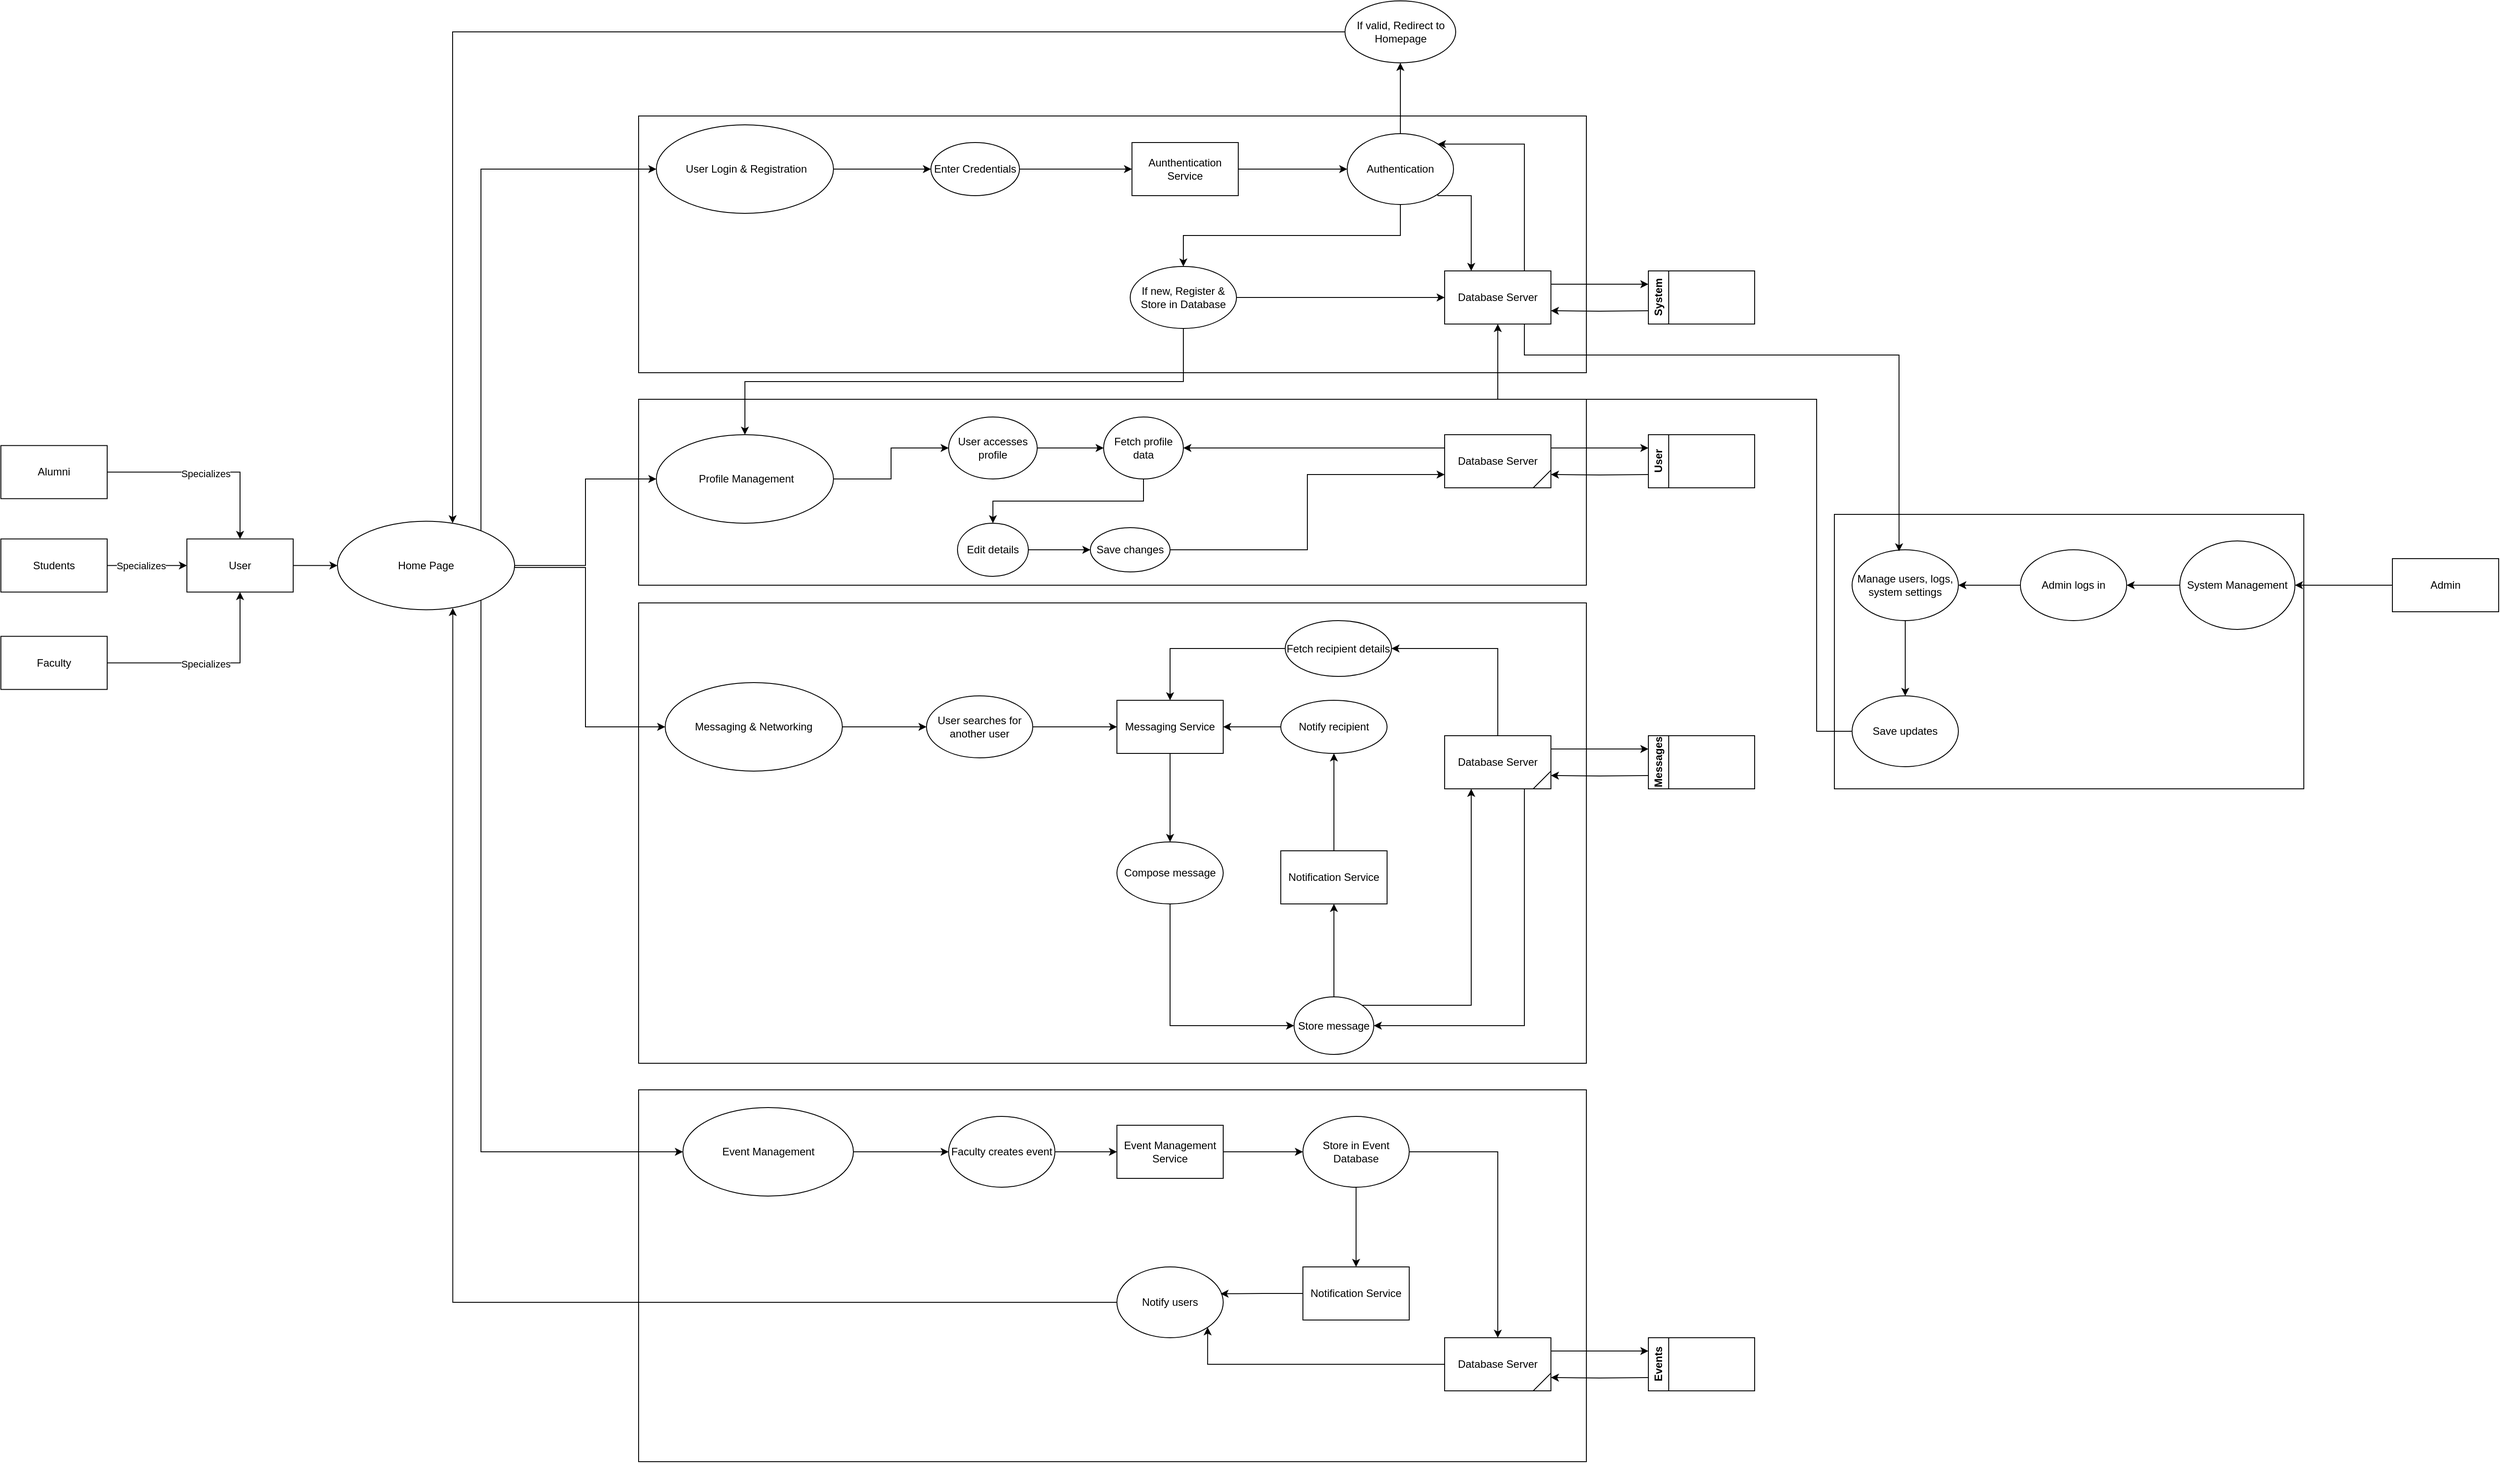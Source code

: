 <mxfile version="26.0.16">
  <diagram name="Page-1" id="Z6sijJEWcDp4EbHvWEeN">
    <mxGraphModel dx="2150" dy="883" grid="1" gridSize="10" guides="1" tooltips="1" connect="1" arrows="1" fold="1" page="1" pageScale="1" pageWidth="850" pageHeight="1100" math="0" shadow="0">
      <root>
        <mxCell id="0" />
        <mxCell id="1" parent="0" />
        <mxCell id="ZktZ-QJ-nL15yRwZPYif-12" value="" style="rounded=0;whiteSpace=wrap;html=1;" parent="1" vertex="1">
          <mxGeometry x="760" y="150" width="1070" height="290" as="geometry" />
        </mxCell>
        <mxCell id="ZktZ-QJ-nL15yRwZPYif-11" value="" style="rounded=0;whiteSpace=wrap;html=1;" parent="1" vertex="1">
          <mxGeometry x="760" y="470" width="1070" height="210" as="geometry" />
        </mxCell>
        <mxCell id="ZktZ-QJ-nL15yRwZPYif-10" value="" style="rounded=0;whiteSpace=wrap;html=1;" parent="1" vertex="1">
          <mxGeometry x="2110" y="600" width="530" height="310" as="geometry" />
        </mxCell>
        <mxCell id="ZktZ-QJ-nL15yRwZPYif-9" value="" style="rounded=0;whiteSpace=wrap;html=1;" parent="1" vertex="1">
          <mxGeometry x="760" y="700" width="1070" height="520" as="geometry" />
        </mxCell>
        <mxCell id="ZktZ-QJ-nL15yRwZPYif-5" value="" style="rounded=0;whiteSpace=wrap;html=1;" parent="1" vertex="1">
          <mxGeometry x="760" y="1250" width="1070" height="420" as="geometry" />
        </mxCell>
        <mxCell id="LxnoNnFhpKsFhaCu3yyh-172" style="edgeStyle=orthogonalEdgeStyle;rounded=0;orthogonalLoop=1;jettySize=auto;html=1;exitX=0.5;exitY=1;exitDx=0;exitDy=0;entryX=0.5;entryY=0;entryDx=0;entryDy=0;" parent="1" source="LxnoNnFhpKsFhaCu3yyh-2" target="LxnoNnFhpKsFhaCu3yyh-25" edge="1">
          <mxGeometry relative="1" as="geometry" />
        </mxCell>
        <mxCell id="LxnoNnFhpKsFhaCu3yyh-2" value="Messaging Service" style="rounded=0;whiteSpace=wrap;html=1;" parent="1" vertex="1">
          <mxGeometry x="1300" y="810" width="120" height="60" as="geometry" />
        </mxCell>
        <mxCell id="LxnoNnFhpKsFhaCu3yyh-138" style="edgeStyle=orthogonalEdgeStyle;rounded=0;orthogonalLoop=1;jettySize=auto;html=1;exitX=0;exitY=0.5;exitDx=0;exitDy=0;entryX=1;entryY=0.5;entryDx=0;entryDy=0;" parent="1" source="LxnoNnFhpKsFhaCu3yyh-4" target="LxnoNnFhpKsFhaCu3yyh-43" edge="1">
          <mxGeometry relative="1" as="geometry" />
        </mxCell>
        <mxCell id="LxnoNnFhpKsFhaCu3yyh-4" value="Admin" style="rounded=0;whiteSpace=wrap;html=1;" parent="1" vertex="1">
          <mxGeometry x="2740" y="650" width="120" height="60" as="geometry" />
        </mxCell>
        <mxCell id="LxnoNnFhpKsFhaCu3yyh-77" style="edgeStyle=orthogonalEdgeStyle;rounded=0;orthogonalLoop=1;jettySize=auto;html=1;exitX=0;exitY=0.25;exitDx=0;exitDy=0;entryX=1;entryY=0.5;entryDx=0;entryDy=0;" parent="1" source="LxnoNnFhpKsFhaCu3yyh-8" target="LxnoNnFhpKsFhaCu3yyh-14" edge="1">
          <mxGeometry relative="1" as="geometry">
            <Array as="points">
              <mxPoint x="1630" y="525" />
            </Array>
          </mxGeometry>
        </mxCell>
        <mxCell id="LxnoNnFhpKsFhaCu3yyh-95" style="edgeStyle=orthogonalEdgeStyle;rounded=0;orthogonalLoop=1;jettySize=auto;html=1;exitX=1;exitY=0.25;exitDx=0;exitDy=0;entryX=0;entryY=0.25;entryDx=0;entryDy=0;" parent="1" source="LxnoNnFhpKsFhaCu3yyh-8" edge="1">
          <mxGeometry relative="1" as="geometry">
            <mxPoint x="1900" y="525" as="targetPoint" />
          </mxGeometry>
        </mxCell>
        <mxCell id="LxnoNnFhpKsFhaCu3yyh-8" value="Database Server" style="rounded=0;whiteSpace=wrap;html=1;" parent="1" vertex="1">
          <mxGeometry x="1670" y="510" width="120" height="60" as="geometry" />
        </mxCell>
        <mxCell id="LxnoNnFhpKsFhaCu3yyh-125" style="edgeStyle=orthogonalEdgeStyle;rounded=0;orthogonalLoop=1;jettySize=auto;html=1;exitX=1;exitY=0.5;exitDx=0;exitDy=0;" parent="1" source="LxnoNnFhpKsFhaCu3yyh-9" target="LxnoNnFhpKsFhaCu3yyh-36" edge="1">
          <mxGeometry relative="1" as="geometry" />
        </mxCell>
        <mxCell id="LxnoNnFhpKsFhaCu3yyh-9" value="Event Management Service" style="rounded=0;whiteSpace=wrap;html=1;" parent="1" vertex="1">
          <mxGeometry x="1300" y="1290" width="120" height="60" as="geometry" />
        </mxCell>
        <mxCell id="ZktZ-QJ-nL15yRwZPYif-7" style="edgeStyle=orthogonalEdgeStyle;rounded=0;orthogonalLoop=1;jettySize=auto;html=1;entryX=1;entryY=0.5;entryDx=0;entryDy=0;" parent="1" source="LxnoNnFhpKsFhaCu3yyh-13" target="LxnoNnFhpKsFhaCu3yyh-29" edge="1">
          <mxGeometry relative="1" as="geometry" />
        </mxCell>
        <mxCell id="LxnoNnFhpKsFhaCu3yyh-13" value="Edit details" style="ellipse;whiteSpace=wrap;html=1;" parent="1" vertex="1">
          <mxGeometry x="1120" y="610" width="80" height="60" as="geometry" />
        </mxCell>
        <mxCell id="LxnoNnFhpKsFhaCu3yyh-75" style="edgeStyle=orthogonalEdgeStyle;rounded=0;orthogonalLoop=1;jettySize=auto;html=1;exitX=0.5;exitY=1;exitDx=0;exitDy=0;entryX=0.5;entryY=0;entryDx=0;entryDy=0;" parent="1" source="LxnoNnFhpKsFhaCu3yyh-14" target="LxnoNnFhpKsFhaCu3yyh-13" edge="1">
          <mxGeometry relative="1" as="geometry" />
        </mxCell>
        <mxCell id="LxnoNnFhpKsFhaCu3yyh-14" value="Fetch profile data" style="ellipse;whiteSpace=wrap;html=1;" parent="1" vertex="1">
          <mxGeometry x="1285" y="490" width="90" height="70" as="geometry" />
        </mxCell>
        <mxCell id="LxnoNnFhpKsFhaCu3yyh-79" style="edgeStyle=orthogonalEdgeStyle;rounded=0;orthogonalLoop=1;jettySize=auto;html=1;exitX=1;exitY=0.5;exitDx=0;exitDy=0;entryX=0;entryY=0.5;entryDx=0;entryDy=0;" parent="1" source="LxnoNnFhpKsFhaCu3yyh-15" target="LxnoNnFhpKsFhaCu3yyh-14" edge="1">
          <mxGeometry relative="1" as="geometry" />
        </mxCell>
        <mxCell id="LxnoNnFhpKsFhaCu3yyh-15" value="User accesses profile" style="ellipse;whiteSpace=wrap;html=1;" parent="1" vertex="1">
          <mxGeometry x="1110" y="490" width="100" height="70" as="geometry" />
        </mxCell>
        <mxCell id="LxnoNnFhpKsFhaCu3yyh-80" style="edgeStyle=orthogonalEdgeStyle;rounded=0;orthogonalLoop=1;jettySize=auto;html=1;exitX=1;exitY=0.5;exitDx=0;exitDy=0;entryX=0;entryY=0.5;entryDx=0;entryDy=0;" parent="1" source="LxnoNnFhpKsFhaCu3yyh-16" target="LxnoNnFhpKsFhaCu3yyh-15" edge="1">
          <mxGeometry relative="1" as="geometry" />
        </mxCell>
        <mxCell id="LxnoNnFhpKsFhaCu3yyh-16" value="&amp;nbsp;Profile Management" style="ellipse;whiteSpace=wrap;html=1;" parent="1" vertex="1">
          <mxGeometry x="780" y="510" width="200" height="100" as="geometry" />
        </mxCell>
        <mxCell id="LxnoNnFhpKsFhaCu3yyh-84" style="edgeStyle=orthogonalEdgeStyle;rounded=0;orthogonalLoop=1;jettySize=auto;html=1;exitX=0.5;exitY=1;exitDx=0;exitDy=0;entryX=0.5;entryY=0;entryDx=0;entryDy=0;" parent="1" source="LxnoNnFhpKsFhaCu3yyh-17" target="LxnoNnFhpKsFhaCu3yyh-20" edge="1">
          <mxGeometry relative="1" as="geometry" />
        </mxCell>
        <mxCell id="LxnoNnFhpKsFhaCu3yyh-85" style="edgeStyle=orthogonalEdgeStyle;rounded=0;orthogonalLoop=1;jettySize=auto;html=1;exitX=0.5;exitY=0;exitDx=0;exitDy=0;entryX=0.5;entryY=1;entryDx=0;entryDy=0;" parent="1" source="LxnoNnFhpKsFhaCu3yyh-17" target="LxnoNnFhpKsFhaCu3yyh-21" edge="1">
          <mxGeometry relative="1" as="geometry" />
        </mxCell>
        <mxCell id="LxnoNnFhpKsFhaCu3yyh-93" style="edgeStyle=orthogonalEdgeStyle;rounded=0;orthogonalLoop=1;jettySize=auto;html=1;exitX=1;exitY=1;exitDx=0;exitDy=0;entryX=0.25;entryY=0;entryDx=0;entryDy=0;" parent="1" source="LxnoNnFhpKsFhaCu3yyh-17" target="LxnoNnFhpKsFhaCu3yyh-89" edge="1">
          <mxGeometry relative="1" as="geometry">
            <Array as="points">
              <mxPoint x="1662" y="240" />
              <mxPoint x="1700" y="240" />
            </Array>
          </mxGeometry>
        </mxCell>
        <mxCell id="LxnoNnFhpKsFhaCu3yyh-17" value="&amp;nbsp;Authentication&amp;nbsp;" style="ellipse;whiteSpace=wrap;html=1;" parent="1" vertex="1">
          <mxGeometry x="1560" y="170" width="120" height="80" as="geometry" />
        </mxCell>
        <mxCell id="LxnoNnFhpKsFhaCu3yyh-57" style="edgeStyle=orthogonalEdgeStyle;rounded=0;orthogonalLoop=1;jettySize=auto;html=1;exitX=1;exitY=0.5;exitDx=0;exitDy=0;" parent="1" source="LxnoNnFhpKsFhaCu3yyh-18" target="LxnoNnFhpKsFhaCu3yyh-19" edge="1">
          <mxGeometry relative="1" as="geometry" />
        </mxCell>
        <mxCell id="LxnoNnFhpKsFhaCu3yyh-18" value="&amp;nbsp;User Login &amp;amp; Registration" style="ellipse;whiteSpace=wrap;html=1;" parent="1" vertex="1">
          <mxGeometry x="780" y="160" width="200" height="100" as="geometry" />
        </mxCell>
        <mxCell id="LxnoNnFhpKsFhaCu3yyh-58" style="edgeStyle=orthogonalEdgeStyle;rounded=0;orthogonalLoop=1;jettySize=auto;html=1;exitX=1;exitY=0.5;exitDx=0;exitDy=0;entryX=0;entryY=0.5;entryDx=0;entryDy=0;" parent="1" source="LxnoNnFhpKsFhaCu3yyh-86" target="LxnoNnFhpKsFhaCu3yyh-17" edge="1">
          <mxGeometry relative="1" as="geometry" />
        </mxCell>
        <mxCell id="LxnoNnFhpKsFhaCu3yyh-88" style="edgeStyle=orthogonalEdgeStyle;rounded=0;orthogonalLoop=1;jettySize=auto;html=1;exitX=1;exitY=0.5;exitDx=0;exitDy=0;entryX=0;entryY=0.5;entryDx=0;entryDy=0;" parent="1" source="LxnoNnFhpKsFhaCu3yyh-19" target="LxnoNnFhpKsFhaCu3yyh-86" edge="1">
          <mxGeometry relative="1" as="geometry" />
        </mxCell>
        <mxCell id="LxnoNnFhpKsFhaCu3yyh-19" value="Enter Credentials" style="ellipse;whiteSpace=wrap;html=1;" parent="1" vertex="1">
          <mxGeometry x="1090" y="180" width="100" height="60" as="geometry" />
        </mxCell>
        <mxCell id="LxnoNnFhpKsFhaCu3yyh-90" style="edgeStyle=orthogonalEdgeStyle;rounded=0;orthogonalLoop=1;jettySize=auto;html=1;exitX=1;exitY=0.5;exitDx=0;exitDy=0;entryX=0;entryY=0.5;entryDx=0;entryDy=0;" parent="1" source="LxnoNnFhpKsFhaCu3yyh-20" target="LxnoNnFhpKsFhaCu3yyh-89" edge="1">
          <mxGeometry relative="1" as="geometry" />
        </mxCell>
        <mxCell id="LxnoNnFhpKsFhaCu3yyh-101" style="edgeStyle=orthogonalEdgeStyle;rounded=0;orthogonalLoop=1;jettySize=auto;html=1;exitX=0.5;exitY=1;exitDx=0;exitDy=0;entryX=0.5;entryY=0;entryDx=0;entryDy=0;" parent="1" source="LxnoNnFhpKsFhaCu3yyh-20" target="LxnoNnFhpKsFhaCu3yyh-16" edge="1">
          <mxGeometry relative="1" as="geometry" />
        </mxCell>
        <mxCell id="LxnoNnFhpKsFhaCu3yyh-20" value="If new, Register &amp;amp; Store in Database" style="ellipse;whiteSpace=wrap;html=1;" parent="1" vertex="1">
          <mxGeometry x="1315" y="320" width="120" height="70" as="geometry" />
        </mxCell>
        <mxCell id="LxnoNnFhpKsFhaCu3yyh-21" value="If valid, Redirect to Homepage" style="ellipse;whiteSpace=wrap;html=1;" parent="1" vertex="1">
          <mxGeometry x="1557.5" y="20" width="125" height="70" as="geometry" />
        </mxCell>
        <mxCell id="LxnoNnFhpKsFhaCu3yyh-122" style="edgeStyle=orthogonalEdgeStyle;rounded=0;orthogonalLoop=1;jettySize=auto;html=1;exitX=0;exitY=0.5;exitDx=0;exitDy=0;entryX=1;entryY=0.5;entryDx=0;entryDy=0;" parent="1" source="LxnoNnFhpKsFhaCu3yyh-23" target="LxnoNnFhpKsFhaCu3yyh-2" edge="1">
          <mxGeometry relative="1" as="geometry" />
        </mxCell>
        <mxCell id="LxnoNnFhpKsFhaCu3yyh-23" value="Notify recipient" style="ellipse;whiteSpace=wrap;html=1;" parent="1" vertex="1">
          <mxGeometry x="1485" y="810" width="120" height="60" as="geometry" />
        </mxCell>
        <mxCell id="LxnoNnFhpKsFhaCu3yyh-112" style="edgeStyle=orthogonalEdgeStyle;rounded=0;orthogonalLoop=1;jettySize=auto;html=1;exitX=1;exitY=0;exitDx=0;exitDy=0;entryX=0.25;entryY=1;entryDx=0;entryDy=0;" parent="1" source="LxnoNnFhpKsFhaCu3yyh-24" target="LxnoNnFhpKsFhaCu3yyh-108" edge="1">
          <mxGeometry relative="1" as="geometry" />
        </mxCell>
        <mxCell id="LxnoNnFhpKsFhaCu3yyh-119" style="edgeStyle=orthogonalEdgeStyle;rounded=0;orthogonalLoop=1;jettySize=auto;html=1;exitX=0.5;exitY=0;exitDx=0;exitDy=0;" parent="1" source="LxnoNnFhpKsFhaCu3yyh-10" target="LxnoNnFhpKsFhaCu3yyh-23" edge="1">
          <mxGeometry relative="1" as="geometry" />
        </mxCell>
        <mxCell id="LxnoNnFhpKsFhaCu3yyh-24" value="Store message" style="ellipse;whiteSpace=wrap;html=1;" parent="1" vertex="1">
          <mxGeometry x="1500" y="1145" width="90" height="65" as="geometry" />
        </mxCell>
        <mxCell id="LxnoNnFhpKsFhaCu3yyh-121" style="edgeStyle=orthogonalEdgeStyle;rounded=0;orthogonalLoop=1;jettySize=auto;html=1;exitX=0.5;exitY=1;exitDx=0;exitDy=0;entryX=0;entryY=0.5;entryDx=0;entryDy=0;" parent="1" source="LxnoNnFhpKsFhaCu3yyh-25" target="LxnoNnFhpKsFhaCu3yyh-24" edge="1">
          <mxGeometry relative="1" as="geometry" />
        </mxCell>
        <mxCell id="LxnoNnFhpKsFhaCu3yyh-25" value="Compose message" style="ellipse;whiteSpace=wrap;html=1;" parent="1" vertex="1">
          <mxGeometry x="1300" y="970" width="120" height="70" as="geometry" />
        </mxCell>
        <mxCell id="LxnoNnFhpKsFhaCu3yyh-171" style="edgeStyle=orthogonalEdgeStyle;rounded=0;orthogonalLoop=1;jettySize=auto;html=1;exitX=0;exitY=0.5;exitDx=0;exitDy=0;entryX=0.5;entryY=0;entryDx=0;entryDy=0;" parent="1" source="LxnoNnFhpKsFhaCu3yyh-26" target="LxnoNnFhpKsFhaCu3yyh-2" edge="1">
          <mxGeometry relative="1" as="geometry" />
        </mxCell>
        <mxCell id="LxnoNnFhpKsFhaCu3yyh-26" value="Fetch recipient details" style="ellipse;whiteSpace=wrap;html=1;" parent="1" vertex="1">
          <mxGeometry x="1490" y="720" width="120" height="63" as="geometry" />
        </mxCell>
        <mxCell id="LxnoNnFhpKsFhaCu3yyh-103" style="edgeStyle=orthogonalEdgeStyle;rounded=0;orthogonalLoop=1;jettySize=auto;html=1;exitX=1;exitY=0.5;exitDx=0;exitDy=0;entryX=0;entryY=0.5;entryDx=0;entryDy=0;" parent="1" source="LxnoNnFhpKsFhaCu3yyh-27" target="LxnoNnFhpKsFhaCu3yyh-2" edge="1">
          <mxGeometry relative="1" as="geometry" />
        </mxCell>
        <mxCell id="LxnoNnFhpKsFhaCu3yyh-27" value="User searches for another user" style="ellipse;whiteSpace=wrap;html=1;" parent="1" vertex="1">
          <mxGeometry x="1085" y="805" width="120" height="70" as="geometry" />
        </mxCell>
        <mxCell id="LxnoNnFhpKsFhaCu3yyh-82" style="edgeStyle=orthogonalEdgeStyle;rounded=0;orthogonalLoop=1;jettySize=auto;html=1;exitX=1;exitY=0.5;exitDx=0;exitDy=0;entryX=0;entryY=0.5;entryDx=0;entryDy=0;" parent="1" source="LxnoNnFhpKsFhaCu3yyh-28" target="LxnoNnFhpKsFhaCu3yyh-27" edge="1">
          <mxGeometry relative="1" as="geometry" />
        </mxCell>
        <mxCell id="LxnoNnFhpKsFhaCu3yyh-28" value="Messaging &amp;amp; Networking" style="ellipse;whiteSpace=wrap;html=1;" parent="1" vertex="1">
          <mxGeometry x="790" y="790" width="200" height="100" as="geometry" />
        </mxCell>
        <mxCell id="LxnoNnFhpKsFhaCu3yyh-109" style="edgeStyle=orthogonalEdgeStyle;rounded=0;orthogonalLoop=1;jettySize=auto;html=1;exitX=0;exitY=0.5;exitDx=0;exitDy=0;entryX=0;entryY=0.75;entryDx=0;entryDy=0;" parent="1" source="LxnoNnFhpKsFhaCu3yyh-29" target="LxnoNnFhpKsFhaCu3yyh-8" edge="1">
          <mxGeometry relative="1" as="geometry" />
        </mxCell>
        <mxCell id="LxnoNnFhpKsFhaCu3yyh-29" value="Save changes" style="ellipse;whiteSpace=wrap;html=1;direction=west;" parent="1" vertex="1">
          <mxGeometry x="1270" y="615" width="90" height="50" as="geometry" />
        </mxCell>
        <mxCell id="LxnoNnFhpKsFhaCu3yyh-35" value="Notify users" style="ellipse;whiteSpace=wrap;html=1;" parent="1" vertex="1">
          <mxGeometry x="1300" y="1450" width="120" height="80" as="geometry" />
        </mxCell>
        <mxCell id="LxnoNnFhpKsFhaCu3yyh-127" style="edgeStyle=orthogonalEdgeStyle;rounded=0;orthogonalLoop=1;jettySize=auto;html=1;exitX=1;exitY=0.5;exitDx=0;exitDy=0;entryX=0.5;entryY=0;entryDx=0;entryDy=0;" parent="1" source="LxnoNnFhpKsFhaCu3yyh-36" target="LxnoNnFhpKsFhaCu3yyh-126" edge="1">
          <mxGeometry relative="1" as="geometry" />
        </mxCell>
        <mxCell id="LxnoNnFhpKsFhaCu3yyh-131" style="edgeStyle=orthogonalEdgeStyle;rounded=0;orthogonalLoop=1;jettySize=auto;html=1;exitX=0.5;exitY=1;exitDx=0;exitDy=0;" parent="1" source="LxnoNnFhpKsFhaCu3yyh-36" target="LxnoNnFhpKsFhaCu3yyh-130" edge="1">
          <mxGeometry relative="1" as="geometry" />
        </mxCell>
        <mxCell id="LxnoNnFhpKsFhaCu3yyh-36" value="Store in Event Database" style="ellipse;whiteSpace=wrap;html=1;" parent="1" vertex="1">
          <mxGeometry x="1510" y="1280" width="120" height="80" as="geometry" />
        </mxCell>
        <mxCell id="LxnoNnFhpKsFhaCu3yyh-124" style="edgeStyle=orthogonalEdgeStyle;rounded=0;orthogonalLoop=1;jettySize=auto;html=1;exitX=1;exitY=0.5;exitDx=0;exitDy=0;entryX=0;entryY=0.5;entryDx=0;entryDy=0;" parent="1" source="LxnoNnFhpKsFhaCu3yyh-37" target="LxnoNnFhpKsFhaCu3yyh-9" edge="1">
          <mxGeometry relative="1" as="geometry" />
        </mxCell>
        <mxCell id="LxnoNnFhpKsFhaCu3yyh-37" value="Faculty creates event" style="ellipse;whiteSpace=wrap;html=1;" parent="1" vertex="1">
          <mxGeometry x="1110" y="1280" width="120" height="80" as="geometry" />
        </mxCell>
        <mxCell id="LxnoNnFhpKsFhaCu3yyh-123" style="edgeStyle=orthogonalEdgeStyle;rounded=0;orthogonalLoop=1;jettySize=auto;html=1;exitX=1;exitY=0.5;exitDx=0;exitDy=0;entryX=0;entryY=0.5;entryDx=0;entryDy=0;" parent="1" source="LxnoNnFhpKsFhaCu3yyh-38" target="LxnoNnFhpKsFhaCu3yyh-37" edge="1">
          <mxGeometry relative="1" as="geometry" />
        </mxCell>
        <mxCell id="LxnoNnFhpKsFhaCu3yyh-38" value="Event Management" style="ellipse;whiteSpace=wrap;html=1;" parent="1" vertex="1">
          <mxGeometry x="810" y="1270" width="192.5" height="100" as="geometry" />
        </mxCell>
        <mxCell id="LxnoNnFhpKsFhaCu3yyh-145" style="edgeStyle=orthogonalEdgeStyle;rounded=0;orthogonalLoop=1;jettySize=auto;html=1;exitX=0;exitY=0.5;exitDx=0;exitDy=0;entryX=0.5;entryY=1;entryDx=0;entryDy=0;" parent="1" source="LxnoNnFhpKsFhaCu3yyh-40" target="LxnoNnFhpKsFhaCu3yyh-89" edge="1">
          <mxGeometry relative="1" as="geometry">
            <Array as="points">
              <mxPoint x="2090" y="845" />
              <mxPoint x="2090" y="470" />
              <mxPoint x="1730" y="470" />
            </Array>
          </mxGeometry>
        </mxCell>
        <mxCell id="LxnoNnFhpKsFhaCu3yyh-40" value="Save updates" style="ellipse;whiteSpace=wrap;html=1;" parent="1" vertex="1">
          <mxGeometry x="2130" y="805" width="120" height="80" as="geometry" />
        </mxCell>
        <mxCell id="LxnoNnFhpKsFhaCu3yyh-144" style="edgeStyle=orthogonalEdgeStyle;rounded=0;orthogonalLoop=1;jettySize=auto;html=1;exitX=0.5;exitY=1;exitDx=0;exitDy=0;entryX=0.5;entryY=0;entryDx=0;entryDy=0;" parent="1" source="LxnoNnFhpKsFhaCu3yyh-41" target="LxnoNnFhpKsFhaCu3yyh-40" edge="1">
          <mxGeometry relative="1" as="geometry" />
        </mxCell>
        <mxCell id="LxnoNnFhpKsFhaCu3yyh-41" value="Manage users, logs, system settings" style="ellipse;whiteSpace=wrap;html=1;" parent="1" vertex="1">
          <mxGeometry x="2130" y="640" width="120" height="80" as="geometry" />
        </mxCell>
        <mxCell id="LxnoNnFhpKsFhaCu3yyh-143" style="edgeStyle=orthogonalEdgeStyle;rounded=0;orthogonalLoop=1;jettySize=auto;html=1;exitX=0;exitY=0.5;exitDx=0;exitDy=0;entryX=1;entryY=0.5;entryDx=0;entryDy=0;" parent="1" source="LxnoNnFhpKsFhaCu3yyh-42" target="LxnoNnFhpKsFhaCu3yyh-41" edge="1">
          <mxGeometry relative="1" as="geometry" />
        </mxCell>
        <mxCell id="LxnoNnFhpKsFhaCu3yyh-42" value="Admin logs in" style="ellipse;whiteSpace=wrap;html=1;" parent="1" vertex="1">
          <mxGeometry x="2320" y="640" width="120" height="80" as="geometry" />
        </mxCell>
        <mxCell id="LxnoNnFhpKsFhaCu3yyh-139" style="edgeStyle=orthogonalEdgeStyle;rounded=0;orthogonalLoop=1;jettySize=auto;html=1;exitX=0;exitY=0.5;exitDx=0;exitDy=0;entryX=1;entryY=0.5;entryDx=0;entryDy=0;" parent="1" source="LxnoNnFhpKsFhaCu3yyh-43" target="LxnoNnFhpKsFhaCu3yyh-42" edge="1">
          <mxGeometry relative="1" as="geometry" />
        </mxCell>
        <mxCell id="LxnoNnFhpKsFhaCu3yyh-43" value="System Management" style="ellipse;whiteSpace=wrap;html=1;" parent="1" vertex="1">
          <mxGeometry x="2500" y="630" width="130" height="100" as="geometry" />
        </mxCell>
        <mxCell id="LxnoNnFhpKsFhaCu3yyh-100" style="edgeStyle=orthogonalEdgeStyle;rounded=0;orthogonalLoop=1;jettySize=auto;html=1;exitX=0;exitY=0.75;exitDx=0;exitDy=0;entryX=1;entryY=0.75;entryDx=0;entryDy=0;" parent="1" target="LxnoNnFhpKsFhaCu3yyh-8" edge="1">
          <mxGeometry relative="1" as="geometry">
            <mxPoint x="1900" y="555" as="sourcePoint" />
          </mxGeometry>
        </mxCell>
        <mxCell id="LxnoNnFhpKsFhaCu3yyh-99" style="edgeStyle=orthogonalEdgeStyle;rounded=0;orthogonalLoop=1;jettySize=auto;html=1;exitX=0;exitY=0.75;exitDx=0;exitDy=0;entryX=1;entryY=0.75;entryDx=0;entryDy=0;" parent="1" target="LxnoNnFhpKsFhaCu3yyh-89" edge="1">
          <mxGeometry relative="1" as="geometry">
            <mxPoint x="1900" y="370" as="sourcePoint" />
          </mxGeometry>
        </mxCell>
        <mxCell id="LxnoNnFhpKsFhaCu3yyh-137" style="edgeStyle=orthogonalEdgeStyle;rounded=0;orthogonalLoop=1;jettySize=auto;html=1;exitX=0;exitY=0.75;exitDx=0;exitDy=0;entryX=1;entryY=0.75;entryDx=0;entryDy=0;" parent="1" target="LxnoNnFhpKsFhaCu3yyh-126" edge="1">
          <mxGeometry relative="1" as="geometry">
            <mxPoint x="1900" y="1575" as="sourcePoint" />
          </mxGeometry>
        </mxCell>
        <mxCell id="LxnoNnFhpKsFhaCu3yyh-117" style="edgeStyle=orthogonalEdgeStyle;rounded=0;orthogonalLoop=1;jettySize=auto;html=1;exitX=0;exitY=0.75;exitDx=0;exitDy=0;entryX=1;entryY=0.75;entryDx=0;entryDy=0;" parent="1" target="LxnoNnFhpKsFhaCu3yyh-108" edge="1">
          <mxGeometry relative="1" as="geometry">
            <mxPoint x="1900" y="895" as="sourcePoint" />
          </mxGeometry>
        </mxCell>
        <mxCell id="LxnoNnFhpKsFhaCu3yyh-86" value="Aunthentication Service" style="rounded=0;whiteSpace=wrap;html=1;" parent="1" vertex="1">
          <mxGeometry x="1317" y="180" width="120" height="60" as="geometry" />
        </mxCell>
        <mxCell id="LxnoNnFhpKsFhaCu3yyh-94" style="edgeStyle=orthogonalEdgeStyle;rounded=0;orthogonalLoop=1;jettySize=auto;html=1;exitX=0.75;exitY=0;exitDx=0;exitDy=0;entryX=1;entryY=0;entryDx=0;entryDy=0;" parent="1" source="LxnoNnFhpKsFhaCu3yyh-89" target="LxnoNnFhpKsFhaCu3yyh-17" edge="1">
          <mxGeometry relative="1" as="geometry">
            <Array as="points">
              <mxPoint x="1760" y="182" />
            </Array>
          </mxGeometry>
        </mxCell>
        <mxCell id="LxnoNnFhpKsFhaCu3yyh-97" style="edgeStyle=orthogonalEdgeStyle;rounded=0;orthogonalLoop=1;jettySize=auto;html=1;exitX=1;exitY=0.25;exitDx=0;exitDy=0;entryX=0;entryY=0.25;entryDx=0;entryDy=0;" parent="1" source="LxnoNnFhpKsFhaCu3yyh-89" edge="1">
          <mxGeometry relative="1" as="geometry">
            <mxPoint x="1900" y="340" as="targetPoint" />
          </mxGeometry>
        </mxCell>
        <mxCell id="LxnoNnFhpKsFhaCu3yyh-89" value="Database Server" style="rounded=0;whiteSpace=wrap;html=1;" parent="1" vertex="1">
          <mxGeometry x="1670" y="325" width="120" height="60" as="geometry" />
        </mxCell>
        <mxCell id="LxnoNnFhpKsFhaCu3yyh-107" style="edgeStyle=orthogonalEdgeStyle;rounded=0;orthogonalLoop=1;jettySize=auto;html=1;exitX=0.5;exitY=1;exitDx=0;exitDy=0;" parent="1" source="LxnoNnFhpKsFhaCu3yyh-25" target="LxnoNnFhpKsFhaCu3yyh-25" edge="1">
          <mxGeometry relative="1" as="geometry" />
        </mxCell>
        <mxCell id="LxnoNnFhpKsFhaCu3yyh-116" style="edgeStyle=orthogonalEdgeStyle;rounded=0;orthogonalLoop=1;jettySize=auto;html=1;exitX=1;exitY=0.25;exitDx=0;exitDy=0;entryX=0;entryY=0.25;entryDx=0;entryDy=0;" parent="1" source="LxnoNnFhpKsFhaCu3yyh-108" edge="1">
          <mxGeometry relative="1" as="geometry">
            <mxPoint x="1900" y="865" as="targetPoint" />
          </mxGeometry>
        </mxCell>
        <mxCell id="LxnoNnFhpKsFhaCu3yyh-170" style="edgeStyle=orthogonalEdgeStyle;rounded=0;orthogonalLoop=1;jettySize=auto;html=1;exitX=0.5;exitY=0;exitDx=0;exitDy=0;entryX=1;entryY=0.5;entryDx=0;entryDy=0;" parent="1" source="LxnoNnFhpKsFhaCu3yyh-108" target="LxnoNnFhpKsFhaCu3yyh-26" edge="1">
          <mxGeometry relative="1" as="geometry" />
        </mxCell>
        <mxCell id="ZktZ-QJ-nL15yRwZPYif-8" style="edgeStyle=orthogonalEdgeStyle;rounded=0;orthogonalLoop=1;jettySize=auto;html=1;exitX=0.75;exitY=1;exitDx=0;exitDy=0;entryX=1;entryY=0.5;entryDx=0;entryDy=0;" parent="1" source="LxnoNnFhpKsFhaCu3yyh-108" target="LxnoNnFhpKsFhaCu3yyh-24" edge="1">
          <mxGeometry relative="1" as="geometry" />
        </mxCell>
        <mxCell id="LxnoNnFhpKsFhaCu3yyh-108" value="Database Server" style="rounded=0;whiteSpace=wrap;html=1;" parent="1" vertex="1">
          <mxGeometry x="1670" y="850" width="120" height="60" as="geometry" />
        </mxCell>
        <mxCell id="LxnoNnFhpKsFhaCu3yyh-120" value="" style="edgeStyle=orthogonalEdgeStyle;rounded=0;orthogonalLoop=1;jettySize=auto;html=1;exitX=0.5;exitY=0;exitDx=0;exitDy=0;" parent="1" source="LxnoNnFhpKsFhaCu3yyh-24" target="LxnoNnFhpKsFhaCu3yyh-10" edge="1">
          <mxGeometry relative="1" as="geometry">
            <mxPoint x="1545" y="1043" as="sourcePoint" />
            <mxPoint x="1550" y="820" as="targetPoint" />
          </mxGeometry>
        </mxCell>
        <mxCell id="LxnoNnFhpKsFhaCu3yyh-10" value="Notification Service" style="rounded=0;whiteSpace=wrap;html=1;" parent="1" vertex="1">
          <mxGeometry x="1485" y="980" width="120" height="60" as="geometry" />
        </mxCell>
        <mxCell id="LxnoNnFhpKsFhaCu3yyh-135" style="edgeStyle=orthogonalEdgeStyle;rounded=0;orthogonalLoop=1;jettySize=auto;html=1;exitX=0;exitY=0.5;exitDx=0;exitDy=0;entryX=1;entryY=1;entryDx=0;entryDy=0;" parent="1" source="LxnoNnFhpKsFhaCu3yyh-126" target="LxnoNnFhpKsFhaCu3yyh-35" edge="1">
          <mxGeometry relative="1" as="geometry">
            <Array as="points">
              <mxPoint x="1402" y="1560" />
            </Array>
          </mxGeometry>
        </mxCell>
        <mxCell id="LxnoNnFhpKsFhaCu3yyh-136" style="edgeStyle=orthogonalEdgeStyle;rounded=0;orthogonalLoop=1;jettySize=auto;html=1;exitX=1;exitY=0.25;exitDx=0;exitDy=0;entryX=0;entryY=0.25;entryDx=0;entryDy=0;" parent="1" source="LxnoNnFhpKsFhaCu3yyh-126" edge="1">
          <mxGeometry relative="1" as="geometry">
            <mxPoint x="1900" y="1545" as="targetPoint" />
          </mxGeometry>
        </mxCell>
        <mxCell id="LxnoNnFhpKsFhaCu3yyh-126" value="Database Server" style="rounded=0;whiteSpace=wrap;html=1;" parent="1" vertex="1">
          <mxGeometry x="1670" y="1530" width="120" height="60" as="geometry" />
        </mxCell>
        <mxCell id="LxnoNnFhpKsFhaCu3yyh-130" value="Notification Service" style="rounded=0;whiteSpace=wrap;html=1;" parent="1" vertex="1">
          <mxGeometry x="1510" y="1450" width="120" height="60" as="geometry" />
        </mxCell>
        <mxCell id="LxnoNnFhpKsFhaCu3yyh-132" style="edgeStyle=orthogonalEdgeStyle;rounded=0;orthogonalLoop=1;jettySize=auto;html=1;exitX=0;exitY=0.5;exitDx=0;exitDy=0;entryX=0.975;entryY=0.379;entryDx=0;entryDy=0;entryPerimeter=0;" parent="1" source="LxnoNnFhpKsFhaCu3yyh-130" target="LxnoNnFhpKsFhaCu3yyh-35" edge="1">
          <mxGeometry relative="1" as="geometry" />
        </mxCell>
        <mxCell id="LxnoNnFhpKsFhaCu3yyh-146" style="edgeStyle=orthogonalEdgeStyle;rounded=0;orthogonalLoop=1;jettySize=auto;html=1;exitX=0.75;exitY=1;exitDx=0;exitDy=0;entryX=0.442;entryY=0.022;entryDx=0;entryDy=0;entryPerimeter=0;" parent="1" source="LxnoNnFhpKsFhaCu3yyh-89" target="LxnoNnFhpKsFhaCu3yyh-41" edge="1">
          <mxGeometry relative="1" as="geometry">
            <Array as="points">
              <mxPoint x="1760" y="420" />
              <mxPoint x="2183" y="420" />
            </Array>
          </mxGeometry>
        </mxCell>
        <mxCell id="LxnoNnFhpKsFhaCu3yyh-158" style="edgeStyle=orthogonalEdgeStyle;rounded=0;orthogonalLoop=1;jettySize=auto;html=1;exitX=1;exitY=0;exitDx=0;exitDy=0;entryX=0;entryY=0.5;entryDx=0;entryDy=0;" parent="1" source="LxnoNnFhpKsFhaCu3yyh-147" target="LxnoNnFhpKsFhaCu3yyh-18" edge="1">
          <mxGeometry relative="1" as="geometry">
            <Array as="points">
              <mxPoint x="582" y="210" />
            </Array>
          </mxGeometry>
        </mxCell>
        <mxCell id="LxnoNnFhpKsFhaCu3yyh-159" style="edgeStyle=orthogonalEdgeStyle;rounded=0;orthogonalLoop=1;jettySize=auto;html=1;exitX=1;exitY=0.5;exitDx=0;exitDy=0;entryX=0;entryY=0.5;entryDx=0;entryDy=0;" parent="1" source="LxnoNnFhpKsFhaCu3yyh-147" target="LxnoNnFhpKsFhaCu3yyh-16" edge="1">
          <mxGeometry relative="1" as="geometry" />
        </mxCell>
        <mxCell id="LxnoNnFhpKsFhaCu3yyh-160" style="edgeStyle=orthogonalEdgeStyle;rounded=0;orthogonalLoop=1;jettySize=auto;html=1;exitX=1;exitY=0.5;exitDx=0;exitDy=0;entryX=0;entryY=0.5;entryDx=0;entryDy=0;" parent="1" source="LxnoNnFhpKsFhaCu3yyh-147" target="LxnoNnFhpKsFhaCu3yyh-28" edge="1">
          <mxGeometry relative="1" as="geometry">
            <Array as="points">
              <mxPoint x="700" y="660" />
              <mxPoint x="700" y="840" />
            </Array>
          </mxGeometry>
        </mxCell>
        <mxCell id="LxnoNnFhpKsFhaCu3yyh-164" style="edgeStyle=orthogonalEdgeStyle;rounded=0;orthogonalLoop=1;jettySize=auto;html=1;exitX=1;exitY=1;exitDx=0;exitDy=0;entryX=0;entryY=0.5;entryDx=0;entryDy=0;" parent="1" source="LxnoNnFhpKsFhaCu3yyh-147" target="LxnoNnFhpKsFhaCu3yyh-38" edge="1">
          <mxGeometry relative="1" as="geometry">
            <Array as="points">
              <mxPoint x="582" y="1320" />
            </Array>
          </mxGeometry>
        </mxCell>
        <mxCell id="LxnoNnFhpKsFhaCu3yyh-147" value="&lt;div&gt;Home Page&lt;/div&gt;" style="ellipse;whiteSpace=wrap;html=1;" parent="1" vertex="1">
          <mxGeometry x="420" y="607.75" width="200" height="100" as="geometry" />
        </mxCell>
        <mxCell id="LxnoNnFhpKsFhaCu3yyh-166" style="edgeStyle=orthogonalEdgeStyle;rounded=0;orthogonalLoop=1;jettySize=auto;html=1;exitX=0;exitY=0.5;exitDx=0;exitDy=0;entryX=0.651;entryY=0.98;entryDx=0;entryDy=0;entryPerimeter=0;" parent="1" source="LxnoNnFhpKsFhaCu3yyh-35" target="LxnoNnFhpKsFhaCu3yyh-147" edge="1">
          <mxGeometry relative="1" as="geometry">
            <Array as="points">
              <mxPoint x="550" y="1490" />
            </Array>
          </mxGeometry>
        </mxCell>
        <mxCell id="LxnoNnFhpKsFhaCu3yyh-167" style="edgeStyle=orthogonalEdgeStyle;rounded=0;orthogonalLoop=1;jettySize=auto;html=1;exitX=0;exitY=0.5;exitDx=0;exitDy=0;" parent="1" source="LxnoNnFhpKsFhaCu3yyh-21" edge="1">
          <mxGeometry relative="1" as="geometry">
            <mxPoint x="550" y="610" as="targetPoint" />
            <Array as="points">
              <mxPoint x="550" y="55" />
              <mxPoint x="550" y="608" />
            </Array>
          </mxGeometry>
        </mxCell>
        <mxCell id="ZktZ-QJ-nL15yRwZPYif-23" style="edgeStyle=orthogonalEdgeStyle;rounded=0;orthogonalLoop=1;jettySize=auto;html=1;exitX=1;exitY=0.5;exitDx=0;exitDy=0;entryX=0.5;entryY=0;entryDx=0;entryDy=0;" parent="1" source="ZktZ-QJ-nL15yRwZPYif-25" target="ZktZ-QJ-nL15yRwZPYif-32" edge="1">
          <mxGeometry relative="1" as="geometry" />
        </mxCell>
        <mxCell id="ZktZ-QJ-nL15yRwZPYif-24" value="&lt;div&gt;Specializes&lt;/div&gt;" style="edgeLabel;html=1;align=center;verticalAlign=middle;resizable=0;points=[];" parent="ZktZ-QJ-nL15yRwZPYif-23" vertex="1" connectable="0">
          <mxGeometry x="-0.02" y="-1" relative="1" as="geometry">
            <mxPoint as="offset" />
          </mxGeometry>
        </mxCell>
        <mxCell id="ZktZ-QJ-nL15yRwZPYif-25" value="Alumni" style="rounded=0;whiteSpace=wrap;html=1;" parent="1" vertex="1">
          <mxGeometry x="40" y="522.25" width="120" height="60" as="geometry" />
        </mxCell>
        <mxCell id="ZktZ-QJ-nL15yRwZPYif-26" style="edgeStyle=orthogonalEdgeStyle;rounded=0;orthogonalLoop=1;jettySize=auto;html=1;exitX=1;exitY=0.5;exitDx=0;exitDy=0;entryX=0.5;entryY=1;entryDx=0;entryDy=0;" parent="1" source="ZktZ-QJ-nL15yRwZPYif-28" target="ZktZ-QJ-nL15yRwZPYif-32" edge="1">
          <mxGeometry relative="1" as="geometry" />
        </mxCell>
        <mxCell id="ZktZ-QJ-nL15yRwZPYif-27" value="Specializes" style="edgeLabel;html=1;align=center;verticalAlign=middle;resizable=0;points=[];" parent="ZktZ-QJ-nL15yRwZPYif-26" vertex="1" connectable="0">
          <mxGeometry x="-0.04" y="-1" relative="1" as="geometry">
            <mxPoint as="offset" />
          </mxGeometry>
        </mxCell>
        <mxCell id="ZktZ-QJ-nL15yRwZPYif-28" value="Faculty" style="rounded=0;whiteSpace=wrap;html=1;" parent="1" vertex="1">
          <mxGeometry x="40" y="737.75" width="120" height="60" as="geometry" />
        </mxCell>
        <mxCell id="ZktZ-QJ-nL15yRwZPYif-29" style="edgeStyle=orthogonalEdgeStyle;rounded=0;orthogonalLoop=1;jettySize=auto;html=1;exitX=1;exitY=0.5;exitDx=0;exitDy=0;entryX=0;entryY=0.5;entryDx=0;entryDy=0;" parent="1" source="ZktZ-QJ-nL15yRwZPYif-31" target="ZktZ-QJ-nL15yRwZPYif-32" edge="1">
          <mxGeometry relative="1" as="geometry" />
        </mxCell>
        <mxCell id="ZktZ-QJ-nL15yRwZPYif-30" value="Specializes" style="edgeLabel;html=1;align=center;verticalAlign=middle;resizable=0;points=[];" parent="ZktZ-QJ-nL15yRwZPYif-29" vertex="1" connectable="0">
          <mxGeometry x="-0.162" relative="1" as="geometry">
            <mxPoint as="offset" />
          </mxGeometry>
        </mxCell>
        <mxCell id="ZktZ-QJ-nL15yRwZPYif-31" value="Students" style="rounded=0;whiteSpace=wrap;html=1;" parent="1" vertex="1">
          <mxGeometry x="40" y="627.75" width="120" height="60" as="geometry" />
        </mxCell>
        <mxCell id="ZktZ-QJ-nL15yRwZPYif-33" style="edgeStyle=orthogonalEdgeStyle;rounded=0;orthogonalLoop=1;jettySize=auto;html=1;exitX=1;exitY=0.5;exitDx=0;exitDy=0;entryX=0;entryY=0.5;entryDx=0;entryDy=0;" parent="1" source="ZktZ-QJ-nL15yRwZPYif-32" target="LxnoNnFhpKsFhaCu3yyh-147" edge="1">
          <mxGeometry relative="1" as="geometry" />
        </mxCell>
        <mxCell id="ZktZ-QJ-nL15yRwZPYif-32" value="&lt;div&gt;User&lt;/div&gt;" style="rounded=0;whiteSpace=wrap;html=1;" parent="1" vertex="1">
          <mxGeometry x="250" y="627.75" width="120" height="60" as="geometry" />
        </mxCell>
        <mxCell id="ZktZ-QJ-nL15yRwZPYif-34" value="System" style="swimlane;horizontal=0;whiteSpace=wrap;html=1;" parent="1" vertex="1">
          <mxGeometry x="1900" y="325" width="120" height="60" as="geometry" />
        </mxCell>
        <mxCell id="ZktZ-QJ-nL15yRwZPYif-35" value="&lt;div&gt;Messages&lt;/div&gt;" style="swimlane;horizontal=0;whiteSpace=wrap;html=1;" parent="1" vertex="1">
          <mxGeometry x="1900" y="850" width="120" height="60" as="geometry" />
        </mxCell>
        <mxCell id="ZktZ-QJ-nL15yRwZPYif-37" value="&lt;div&gt;User&lt;/div&gt;" style="swimlane;horizontal=0;whiteSpace=wrap;html=1;" parent="1" vertex="1">
          <mxGeometry x="1900" y="510" width="120" height="60" as="geometry" />
        </mxCell>
        <mxCell id="ZktZ-QJ-nL15yRwZPYif-38" value="&lt;div&gt;Events&lt;/div&gt;" style="swimlane;horizontal=0;whiteSpace=wrap;html=1;startSize=23;" parent="1" vertex="1">
          <mxGeometry x="1900" y="1530" width="120" height="60" as="geometry" />
        </mxCell>
        <mxCell id="Djm51-BlNdo78NKAnqj3-1" value="" style="endArrow=none;html=1;rounded=0;" edge="1" parent="1">
          <mxGeometry width="50" height="50" relative="1" as="geometry">
            <mxPoint x="1770" y="570" as="sourcePoint" />
            <mxPoint x="1790" y="550" as="targetPoint" />
          </mxGeometry>
        </mxCell>
        <mxCell id="Djm51-BlNdo78NKAnqj3-2" value="" style="endArrow=none;html=1;rounded=0;" edge="1" parent="1">
          <mxGeometry width="50" height="50" relative="1" as="geometry">
            <mxPoint x="1770" y="910" as="sourcePoint" />
            <mxPoint x="1790" y="890" as="targetPoint" />
          </mxGeometry>
        </mxCell>
        <mxCell id="Djm51-BlNdo78NKAnqj3-3" value="" style="endArrow=none;html=1;rounded=0;" edge="1" parent="1">
          <mxGeometry width="50" height="50" relative="1" as="geometry">
            <mxPoint x="1770" y="1590" as="sourcePoint" />
            <mxPoint x="1790" y="1570" as="targetPoint" />
          </mxGeometry>
        </mxCell>
      </root>
    </mxGraphModel>
  </diagram>
</mxfile>
